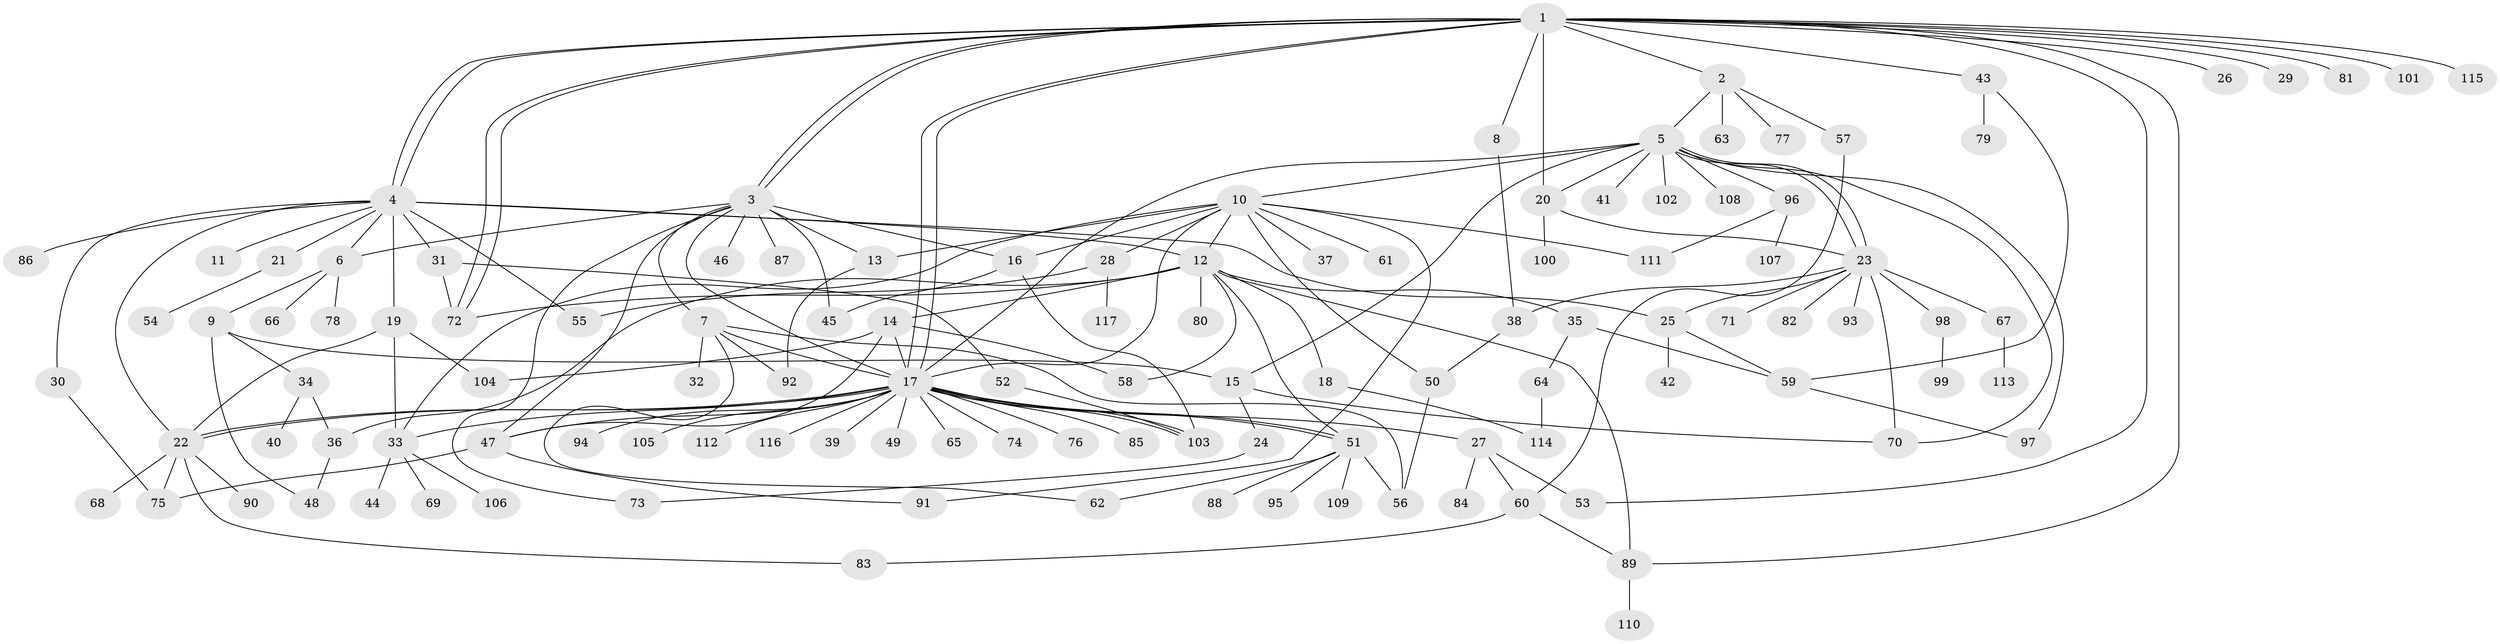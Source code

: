 // coarse degree distribution, {36: 0.011235955056179775, 4: 0.0898876404494382, 13: 0.02247191011235955, 12: 0.02247191011235955, 2: 0.1797752808988764, 5: 0.056179775280898875, 11: 0.02247191011235955, 1: 0.5056179775280899, 8: 0.011235955056179775, 3: 0.06741573033707865, 6: 0.011235955056179775}
// Generated by graph-tools (version 1.1) at 2025/23/03/03/25 07:23:54]
// undirected, 117 vertices, 176 edges
graph export_dot {
graph [start="1"]
  node [color=gray90,style=filled];
  1;
  2;
  3;
  4;
  5;
  6;
  7;
  8;
  9;
  10;
  11;
  12;
  13;
  14;
  15;
  16;
  17;
  18;
  19;
  20;
  21;
  22;
  23;
  24;
  25;
  26;
  27;
  28;
  29;
  30;
  31;
  32;
  33;
  34;
  35;
  36;
  37;
  38;
  39;
  40;
  41;
  42;
  43;
  44;
  45;
  46;
  47;
  48;
  49;
  50;
  51;
  52;
  53;
  54;
  55;
  56;
  57;
  58;
  59;
  60;
  61;
  62;
  63;
  64;
  65;
  66;
  67;
  68;
  69;
  70;
  71;
  72;
  73;
  74;
  75;
  76;
  77;
  78;
  79;
  80;
  81;
  82;
  83;
  84;
  85;
  86;
  87;
  88;
  89;
  90;
  91;
  92;
  93;
  94;
  95;
  96;
  97;
  98;
  99;
  100;
  101;
  102;
  103;
  104;
  105;
  106;
  107;
  108;
  109;
  110;
  111;
  112;
  113;
  114;
  115;
  116;
  117;
  1 -- 2;
  1 -- 3;
  1 -- 3;
  1 -- 4;
  1 -- 4;
  1 -- 8;
  1 -- 17;
  1 -- 17;
  1 -- 20;
  1 -- 26;
  1 -- 29;
  1 -- 43;
  1 -- 53;
  1 -- 72;
  1 -- 72;
  1 -- 81;
  1 -- 89;
  1 -- 101;
  1 -- 115;
  2 -- 5;
  2 -- 57;
  2 -- 63;
  2 -- 77;
  3 -- 6;
  3 -- 7;
  3 -- 13;
  3 -- 16;
  3 -- 17;
  3 -- 45;
  3 -- 46;
  3 -- 47;
  3 -- 73;
  3 -- 87;
  4 -- 6;
  4 -- 11;
  4 -- 12;
  4 -- 19;
  4 -- 21;
  4 -- 22;
  4 -- 25;
  4 -- 30;
  4 -- 31;
  4 -- 55;
  4 -- 86;
  5 -- 10;
  5 -- 15;
  5 -- 17;
  5 -- 20;
  5 -- 23;
  5 -- 23;
  5 -- 41;
  5 -- 70;
  5 -- 96;
  5 -- 97;
  5 -- 102;
  5 -- 108;
  6 -- 9;
  6 -- 66;
  6 -- 78;
  7 -- 17;
  7 -- 32;
  7 -- 56;
  7 -- 62;
  7 -- 92;
  8 -- 38;
  9 -- 15;
  9 -- 34;
  9 -- 48;
  10 -- 12;
  10 -- 13;
  10 -- 16;
  10 -- 17;
  10 -- 28;
  10 -- 33;
  10 -- 37;
  10 -- 50;
  10 -- 61;
  10 -- 91;
  10 -- 111;
  12 -- 14;
  12 -- 18;
  12 -- 35;
  12 -- 36;
  12 -- 51;
  12 -- 58;
  12 -- 72;
  12 -- 80;
  12 -- 89;
  13 -- 92;
  14 -- 17;
  14 -- 47;
  14 -- 58;
  14 -- 104;
  15 -- 24;
  15 -- 70;
  16 -- 45;
  16 -- 103;
  17 -- 22;
  17 -- 22;
  17 -- 27;
  17 -- 33;
  17 -- 39;
  17 -- 47;
  17 -- 49;
  17 -- 51;
  17 -- 51;
  17 -- 65;
  17 -- 74;
  17 -- 76;
  17 -- 85;
  17 -- 94;
  17 -- 103;
  17 -- 103;
  17 -- 105;
  17 -- 112;
  17 -- 116;
  18 -- 114;
  19 -- 22;
  19 -- 33;
  19 -- 104;
  20 -- 23;
  20 -- 100;
  21 -- 54;
  22 -- 68;
  22 -- 75;
  22 -- 83;
  22 -- 90;
  23 -- 25;
  23 -- 38;
  23 -- 67;
  23 -- 70;
  23 -- 71;
  23 -- 82;
  23 -- 93;
  23 -- 98;
  24 -- 73;
  25 -- 42;
  25 -- 59;
  27 -- 53;
  27 -- 60;
  27 -- 84;
  28 -- 55;
  28 -- 117;
  30 -- 75;
  31 -- 52;
  31 -- 72;
  33 -- 44;
  33 -- 69;
  33 -- 106;
  34 -- 36;
  34 -- 40;
  35 -- 59;
  35 -- 64;
  36 -- 48;
  38 -- 50;
  43 -- 59;
  43 -- 79;
  47 -- 75;
  47 -- 91;
  50 -- 56;
  51 -- 56;
  51 -- 62;
  51 -- 88;
  51 -- 95;
  51 -- 109;
  52 -- 103;
  57 -- 60;
  59 -- 97;
  60 -- 83;
  60 -- 89;
  64 -- 114;
  67 -- 113;
  89 -- 110;
  96 -- 107;
  96 -- 111;
  98 -- 99;
}
